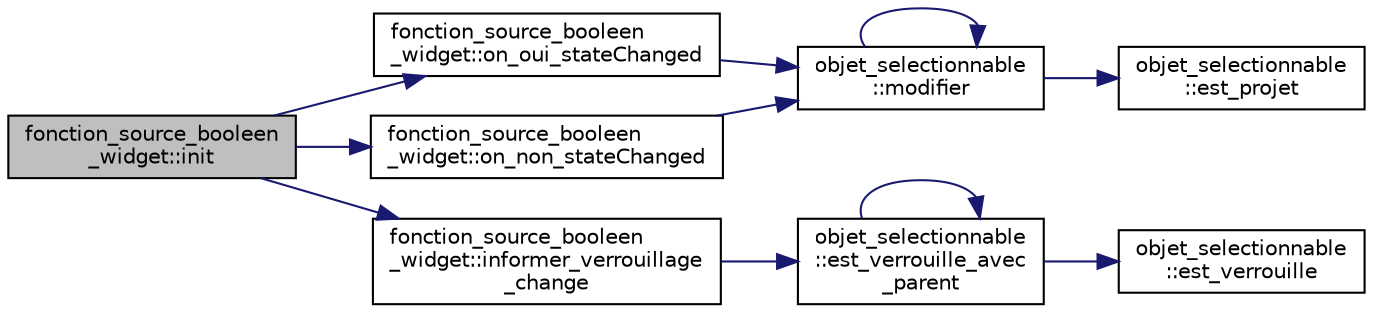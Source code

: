 digraph "fonction_source_booleen_widget::init"
{
  edge [fontname="Helvetica",fontsize="10",labelfontname="Helvetica",labelfontsize="10"];
  node [fontname="Helvetica",fontsize="10",shape=record];
  rankdir="LR";
  Node12 [label="fonction_source_booleen\l_widget::init",height=0.2,width=0.4,color="black", fillcolor="grey75", style="filled", fontcolor="black"];
  Node12 -> Node13 [color="midnightblue",fontsize="10",style="solid",fontname="Helvetica"];
  Node13 [label="fonction_source_booleen\l_widget::on_oui_stateChanged",height=0.2,width=0.4,color="black", fillcolor="white", style="filled",URL="$classfonction__source__booleen__widget.html#acc0a2a0c78229acaa3647314ac6b11f4",tooltip="Fonction appelée lorsque l&#39;état du bouton à cocher OUI est modifié. "];
  Node13 -> Node14 [color="midnightblue",fontsize="10",style="solid",fontname="Helvetica"];
  Node14 [label="objet_selectionnable\l::modifier",height=0.2,width=0.4,color="black", fillcolor="white", style="filled",URL="$classobjet__selectionnable.html#a9f76b8e89231a79c3fc840af874bd868",tooltip="Modifie l&#39;objet. "];
  Node14 -> Node15 [color="midnightblue",fontsize="10",style="solid",fontname="Helvetica"];
  Node15 [label="objet_selectionnable\l::est_projet",height=0.2,width=0.4,color="black", fillcolor="white", style="filled",URL="$classobjet__selectionnable.html#a49ea1a29523e46f099896477a2b43eaa",tooltip="Indique si l&#39;objet est un projet. "];
  Node14 -> Node14 [color="midnightblue",fontsize="10",style="solid",fontname="Helvetica"];
  Node12 -> Node16 [color="midnightblue",fontsize="10",style="solid",fontname="Helvetica"];
  Node16 [label="fonction_source_booleen\l_widget::on_non_stateChanged",height=0.2,width=0.4,color="black", fillcolor="white", style="filled",URL="$classfonction__source__booleen__widget.html#a621a1378fe0885c1c211ea909af0d13d",tooltip="Fonction appelée lorsque l&#39;état du bouton à cocher NON est modifié. "];
  Node16 -> Node14 [color="midnightblue",fontsize="10",style="solid",fontname="Helvetica"];
  Node12 -> Node17 [color="midnightblue",fontsize="10",style="solid",fontname="Helvetica"];
  Node17 [label="fonction_source_booleen\l_widget::informer_verrouillage\l_change",height=0.2,width=0.4,color="black", fillcolor="white", style="filled",URL="$classfonction__source__booleen__widget.html#a3d75dcb2f29c2d1c00888b0f378719cd",tooltip="Fonction appelée lorsque l&#39;état de verrouillage de la fonction associée change. "];
  Node17 -> Node18 [color="midnightblue",fontsize="10",style="solid",fontname="Helvetica"];
  Node18 [label="objet_selectionnable\l::est_verrouille_avec\l_parent",height=0.2,width=0.4,color="black", fillcolor="white", style="filled",URL="$classobjet__selectionnable.html#a001c4584a6430689f478544ec560fb7e",tooltip="Indique si l&#39;objet est verrouillé en considérant également ses parents. "];
  Node18 -> Node19 [color="midnightblue",fontsize="10",style="solid",fontname="Helvetica"];
  Node19 [label="objet_selectionnable\l::est_verrouille",height=0.2,width=0.4,color="black", fillcolor="white", style="filled",URL="$classobjet__selectionnable.html#ae9c29950b9e5b582338ac659ecc3e3d6",tooltip="Indique si l&#39;objet est vérrouillé, i.e. non éditable. "];
  Node18 -> Node18 [color="midnightblue",fontsize="10",style="solid",fontname="Helvetica"];
}
